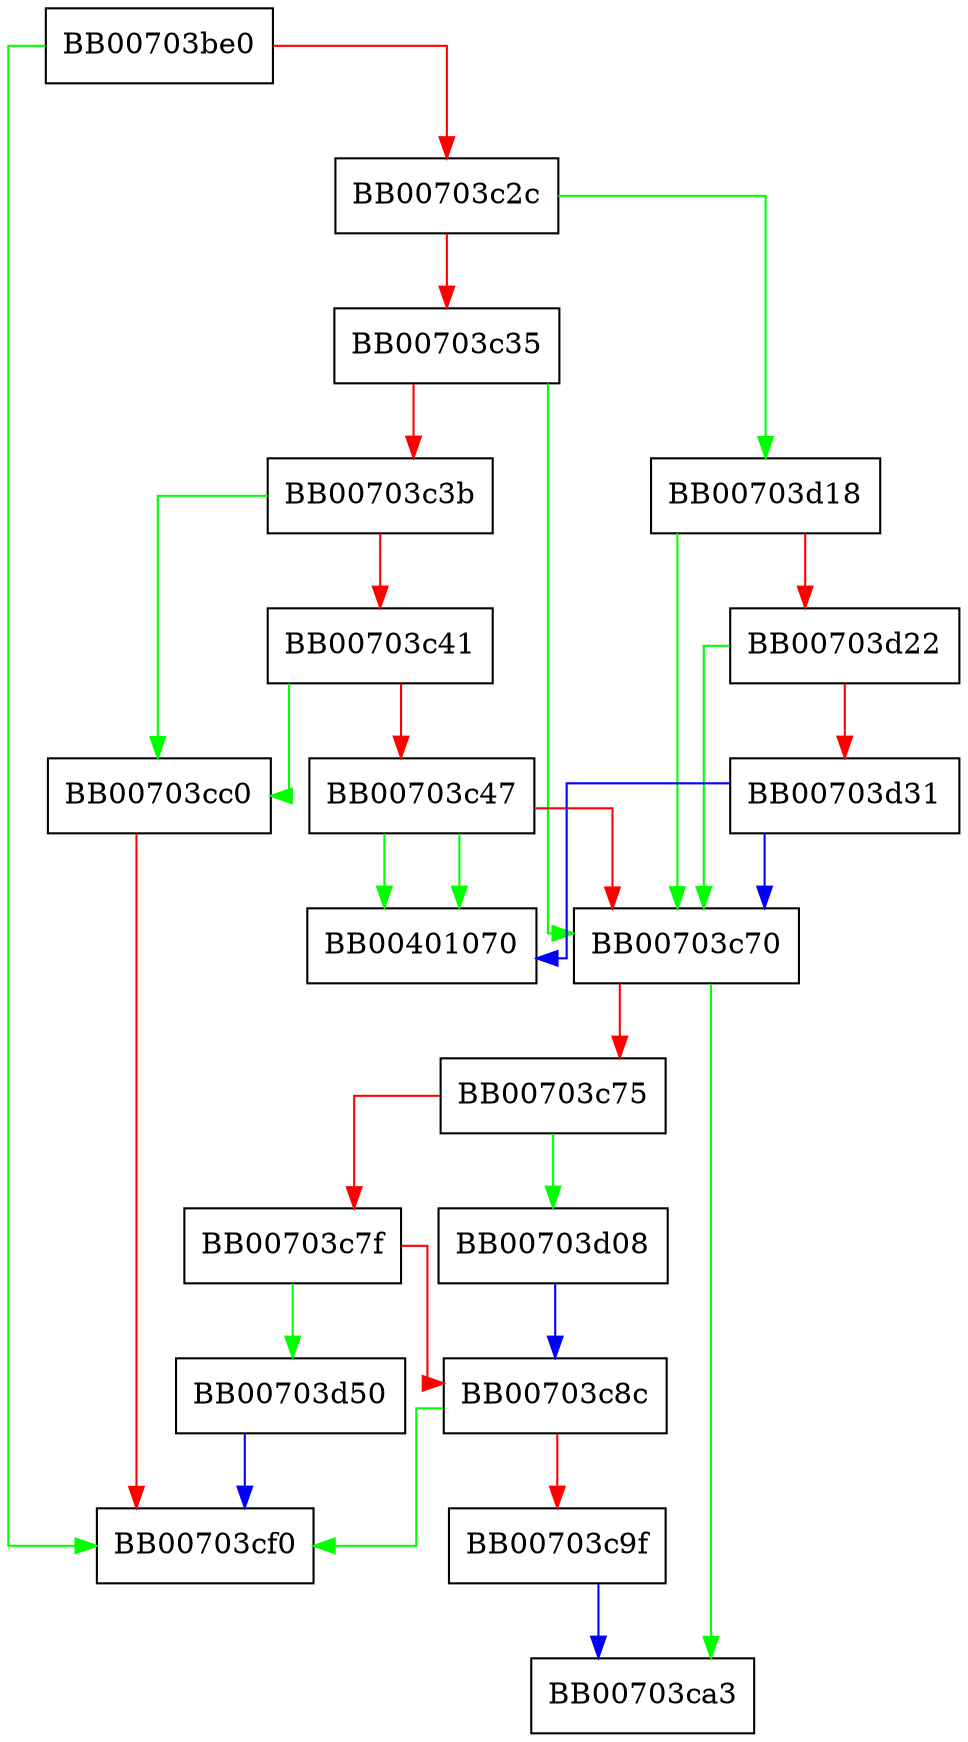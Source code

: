 digraph ossl_cipher_generic_einit {
  node [shape="box"];
  graph [splines=ortho];
  BB00703be0 -> BB00703cf0 [color="green"];
  BB00703be0 -> BB00703c2c [color="red"];
  BB00703c2c -> BB00703d18 [color="green"];
  BB00703c2c -> BB00703c35 [color="red"];
  BB00703c35 -> BB00703c70 [color="green"];
  BB00703c35 -> BB00703c3b [color="red"];
  BB00703c3b -> BB00703cc0 [color="green"];
  BB00703c3b -> BB00703c41 [color="red"];
  BB00703c41 -> BB00703cc0 [color="green"];
  BB00703c41 -> BB00703c47 [color="red"];
  BB00703c47 -> BB00401070 [color="green"];
  BB00703c47 -> BB00401070 [color="green"];
  BB00703c47 -> BB00703c70 [color="red"];
  BB00703c70 -> BB00703ca3 [color="green"];
  BB00703c70 -> BB00703c75 [color="red"];
  BB00703c75 -> BB00703d08 [color="green"];
  BB00703c75 -> BB00703c7f [color="red"];
  BB00703c7f -> BB00703d50 [color="green"];
  BB00703c7f -> BB00703c8c [color="red"];
  BB00703c8c -> BB00703cf0 [color="green"];
  BB00703c8c -> BB00703c9f [color="red"];
  BB00703c9f -> BB00703ca3 [color="blue"];
  BB00703cc0 -> BB00703cf0 [color="red"];
  BB00703d08 -> BB00703c8c [color="blue"];
  BB00703d18 -> BB00703c70 [color="green"];
  BB00703d18 -> BB00703d22 [color="red"];
  BB00703d22 -> BB00703c70 [color="green"];
  BB00703d22 -> BB00703d31 [color="red"];
  BB00703d31 -> BB00401070 [color="blue"];
  BB00703d31 -> BB00703c70 [color="blue"];
  BB00703d50 -> BB00703cf0 [color="blue"];
}
